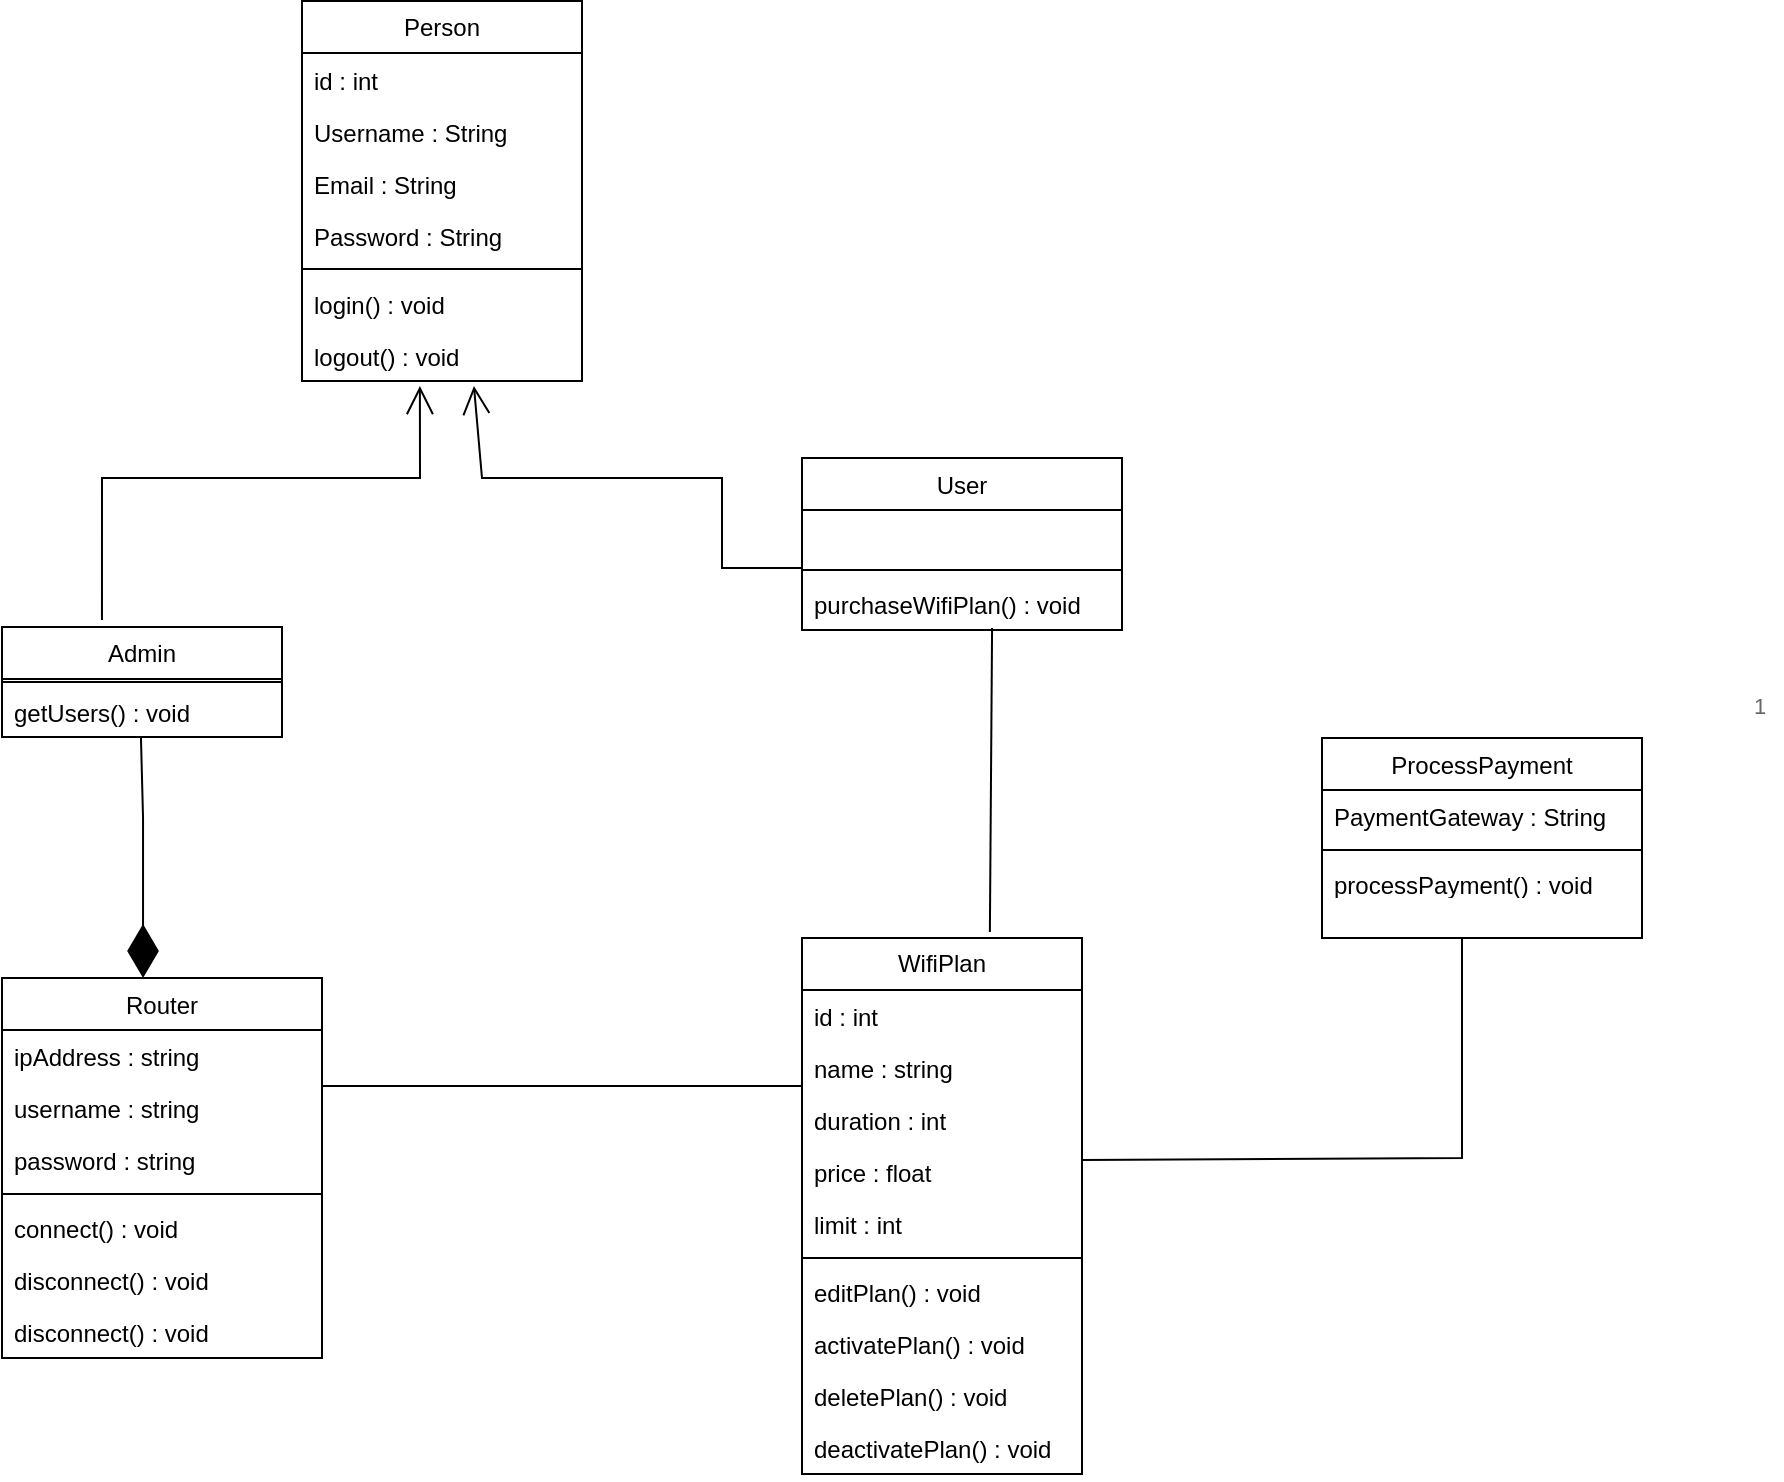 <mxfile version="24.0.7" type="github">
  <diagram id="C5RBs43oDa-KdzZeNtuy" name="Page-1">
    <mxGraphModel dx="1945" dy="474" grid="1" gridSize="10" guides="1" tooltips="1" connect="1" arrows="1" fold="1" page="1" pageScale="1" pageWidth="827" pageHeight="1169" math="0" shadow="0">
      <root>
        <mxCell id="WIyWlLk6GJQsqaUBKTNV-0" />
        <mxCell id="WIyWlLk6GJQsqaUBKTNV-1" parent="WIyWlLk6GJQsqaUBKTNV-0" />
        <mxCell id="zkfFHV4jXpPFQw0GAbJ--6" value="ProcessPayment" style="swimlane;fontStyle=0;align=center;verticalAlign=top;childLayout=stackLayout;horizontal=1;startSize=26;horizontalStack=0;resizeParent=1;resizeLast=0;collapsible=1;marginBottom=0;rounded=0;shadow=0;strokeWidth=1;" parent="WIyWlLk6GJQsqaUBKTNV-1" vertex="1">
          <mxGeometry x="570" y="470" width="160" height="100" as="geometry">
            <mxRectangle x="130" y="380" width="160" height="26" as="alternateBounds" />
          </mxGeometry>
        </mxCell>
        <mxCell id="zkfFHV4jXpPFQw0GAbJ--7" value="PaymentGateway : String" style="text;align=left;verticalAlign=top;spacingLeft=4;spacingRight=4;overflow=hidden;rotatable=0;points=[[0,0.5],[1,0.5]];portConstraint=eastwest;" parent="zkfFHV4jXpPFQw0GAbJ--6" vertex="1">
          <mxGeometry y="26" width="160" height="26" as="geometry" />
        </mxCell>
        <mxCell id="9uX3dVJVeH_U7OIKjfUG-26" value="" style="line;strokeWidth=1;fillColor=none;align=left;verticalAlign=middle;spacingTop=-1;spacingLeft=3;spacingRight=3;rotatable=0;labelPosition=right;points=[];portConstraint=eastwest;strokeColor=inherit;" parent="zkfFHV4jXpPFQw0GAbJ--6" vertex="1">
          <mxGeometry y="52" width="160" height="8" as="geometry" />
        </mxCell>
        <mxCell id="9uX3dVJVeH_U7OIKjfUG-25" value="processPayment() : void" style="text;align=left;verticalAlign=top;spacingLeft=4;spacingRight=4;overflow=hidden;rotatable=0;points=[[0,0.5],[1,0.5]];portConstraint=eastwest;rounded=0;shadow=0;html=0;" parent="zkfFHV4jXpPFQw0GAbJ--6" vertex="1">
          <mxGeometry y="60" width="160" height="16" as="geometry" />
        </mxCell>
        <mxCell id="zkfFHV4jXpPFQw0GAbJ--13" value="User" style="swimlane;fontStyle=0;align=center;verticalAlign=top;childLayout=stackLayout;horizontal=1;startSize=26;horizontalStack=0;resizeParent=1;resizeLast=0;collapsible=1;marginBottom=0;rounded=0;shadow=0;strokeWidth=1;" parent="WIyWlLk6GJQsqaUBKTNV-1" vertex="1">
          <mxGeometry x="310" y="330" width="160" height="86" as="geometry">
            <mxRectangle x="340" y="380" width="170" height="26" as="alternateBounds" />
          </mxGeometry>
        </mxCell>
        <mxCell id="zkfFHV4jXpPFQw0GAbJ--14" value="&#xa;" style="text;align=left;verticalAlign=top;spacingLeft=4;spacingRight=4;overflow=hidden;rotatable=0;points=[[0,0.5],[1,0.5]];portConstraint=eastwest;" parent="zkfFHV4jXpPFQw0GAbJ--13" vertex="1">
          <mxGeometry y="26" width="160" height="26" as="geometry" />
        </mxCell>
        <mxCell id="zkfFHV4jXpPFQw0GAbJ--15" value="" style="line;html=1;strokeWidth=1;align=left;verticalAlign=middle;spacingTop=-1;spacingLeft=3;spacingRight=3;rotatable=0;labelPosition=right;points=[];portConstraint=eastwest;" parent="zkfFHV4jXpPFQw0GAbJ--13" vertex="1">
          <mxGeometry y="52" width="160" height="8" as="geometry" />
        </mxCell>
        <mxCell id="9uX3dVJVeH_U7OIKjfUG-13" value="purchaseWifiPlan() : void" style="text;align=left;verticalAlign=top;spacingLeft=4;spacingRight=4;overflow=hidden;rotatable=0;points=[[0,0.5],[1,0.5]];portConstraint=eastwest;" parent="zkfFHV4jXpPFQw0GAbJ--13" vertex="1">
          <mxGeometry y="60" width="160" height="26" as="geometry" />
        </mxCell>
        <mxCell id="zkfFHV4jXpPFQw0GAbJ--17" value="Router" style="swimlane;fontStyle=0;align=center;verticalAlign=top;childLayout=stackLayout;horizontal=1;startSize=26;horizontalStack=0;resizeParent=1;resizeLast=0;collapsible=1;marginBottom=0;rounded=0;shadow=0;strokeWidth=1;" parent="WIyWlLk6GJQsqaUBKTNV-1" vertex="1">
          <mxGeometry x="-90" y="590" width="160" height="190" as="geometry">
            <mxRectangle x="550" y="140" width="160" height="26" as="alternateBounds" />
          </mxGeometry>
        </mxCell>
        <mxCell id="zkfFHV4jXpPFQw0GAbJ--18" value="ipAddress : string" style="text;align=left;verticalAlign=top;spacingLeft=4;spacingRight=4;overflow=hidden;rotatable=0;points=[[0,0.5],[1,0.5]];portConstraint=eastwest;" parent="zkfFHV4jXpPFQw0GAbJ--17" vertex="1">
          <mxGeometry y="26" width="160" height="26" as="geometry" />
        </mxCell>
        <mxCell id="zkfFHV4jXpPFQw0GAbJ--19" value="username : string" style="text;align=left;verticalAlign=top;spacingLeft=4;spacingRight=4;overflow=hidden;rotatable=0;points=[[0,0.5],[1,0.5]];portConstraint=eastwest;rounded=0;shadow=0;html=0;" parent="zkfFHV4jXpPFQw0GAbJ--17" vertex="1">
          <mxGeometry y="52" width="160" height="26" as="geometry" />
        </mxCell>
        <mxCell id="zkfFHV4jXpPFQw0GAbJ--20" value="password : string" style="text;align=left;verticalAlign=top;spacingLeft=4;spacingRight=4;overflow=hidden;rotatable=0;points=[[0,0.5],[1,0.5]];portConstraint=eastwest;rounded=0;shadow=0;html=0;" parent="zkfFHV4jXpPFQw0GAbJ--17" vertex="1">
          <mxGeometry y="78" width="160" height="26" as="geometry" />
        </mxCell>
        <mxCell id="zkfFHV4jXpPFQw0GAbJ--23" value="" style="line;html=1;strokeWidth=1;align=left;verticalAlign=middle;spacingTop=-1;spacingLeft=3;spacingRight=3;rotatable=0;labelPosition=right;points=[];portConstraint=eastwest;" parent="zkfFHV4jXpPFQw0GAbJ--17" vertex="1">
          <mxGeometry y="104" width="160" height="8" as="geometry" />
        </mxCell>
        <mxCell id="9uX3dVJVeH_U7OIKjfUG-34" value="connect() : void" style="text;align=left;verticalAlign=top;spacingLeft=4;spacingRight=4;overflow=hidden;rotatable=0;points=[[0,0.5],[1,0.5]];portConstraint=eastwest;" parent="zkfFHV4jXpPFQw0GAbJ--17" vertex="1">
          <mxGeometry y="112" width="160" height="26" as="geometry" />
        </mxCell>
        <mxCell id="9uX3dVJVeH_U7OIKjfUG-35" value="disconnect() : void" style="text;align=left;verticalAlign=top;spacingLeft=4;spacingRight=4;overflow=hidden;rotatable=0;points=[[0,0.5],[1,0.5]];portConstraint=eastwest;" parent="zkfFHV4jXpPFQw0GAbJ--17" vertex="1">
          <mxGeometry y="138" width="160" height="26" as="geometry" />
        </mxCell>
        <mxCell id="VLZOkYgT-5NgddnIHIAe-8" value="disconnect() : void" style="text;align=left;verticalAlign=top;spacingLeft=4;spacingRight=4;overflow=hidden;rotatable=0;points=[[0,0.5],[1,0.5]];portConstraint=eastwest;" vertex="1" parent="zkfFHV4jXpPFQw0GAbJ--17">
          <mxGeometry y="164" width="160" height="26" as="geometry" />
        </mxCell>
        <mxCell id="9uX3dVJVeH_U7OIKjfUG-3" value="Person" style="swimlane;fontStyle=0;childLayout=stackLayout;horizontal=1;startSize=26;fillColor=none;horizontalStack=0;resizeParent=1;resizeParentMax=0;resizeLast=0;collapsible=1;marginBottom=0;whiteSpace=wrap;html=1;" parent="WIyWlLk6GJQsqaUBKTNV-1" vertex="1">
          <mxGeometry x="60" y="101.5" width="140" height="190" as="geometry" />
        </mxCell>
        <mxCell id="9uX3dVJVeH_U7OIKjfUG-4" value="id : int" style="text;strokeColor=none;fillColor=none;align=left;verticalAlign=top;spacingLeft=4;spacingRight=4;overflow=hidden;rotatable=0;points=[[0,0.5],[1,0.5]];portConstraint=eastwest;whiteSpace=wrap;html=1;" parent="9uX3dVJVeH_U7OIKjfUG-3" vertex="1">
          <mxGeometry y="26" width="140" height="26" as="geometry" />
        </mxCell>
        <mxCell id="9uX3dVJVeH_U7OIKjfUG-5" value="Username : String" style="text;strokeColor=none;fillColor=none;align=left;verticalAlign=top;spacingLeft=4;spacingRight=4;overflow=hidden;rotatable=0;points=[[0,0.5],[1,0.5]];portConstraint=eastwest;whiteSpace=wrap;html=1;" parent="9uX3dVJVeH_U7OIKjfUG-3" vertex="1">
          <mxGeometry y="52" width="140" height="26" as="geometry" />
        </mxCell>
        <mxCell id="9uX3dVJVeH_U7OIKjfUG-6" value="Email : String" style="text;strokeColor=none;fillColor=none;align=left;verticalAlign=top;spacingLeft=4;spacingRight=4;overflow=hidden;rotatable=0;points=[[0,0.5],[1,0.5]];portConstraint=eastwest;whiteSpace=wrap;html=1;" parent="9uX3dVJVeH_U7OIKjfUG-3" vertex="1">
          <mxGeometry y="78" width="140" height="26" as="geometry" />
        </mxCell>
        <mxCell id="9uX3dVJVeH_U7OIKjfUG-7" value="Password : String" style="text;strokeColor=none;fillColor=none;align=left;verticalAlign=top;spacingLeft=4;spacingRight=4;overflow=hidden;rotatable=0;points=[[0,0.5],[1,0.5]];portConstraint=eastwest;whiteSpace=wrap;html=1;" parent="9uX3dVJVeH_U7OIKjfUG-3" vertex="1">
          <mxGeometry y="104" width="140" height="26" as="geometry" />
        </mxCell>
        <mxCell id="9uX3dVJVeH_U7OIKjfUG-39" value="" style="line;strokeWidth=1;fillColor=none;align=left;verticalAlign=middle;spacingTop=-1;spacingLeft=3;spacingRight=3;rotatable=0;labelPosition=right;points=[];portConstraint=eastwest;strokeColor=inherit;" parent="9uX3dVJVeH_U7OIKjfUG-3" vertex="1">
          <mxGeometry y="130" width="140" height="8" as="geometry" />
        </mxCell>
        <mxCell id="9uX3dVJVeH_U7OIKjfUG-37" value="login() : void" style="text;strokeColor=none;fillColor=none;align=left;verticalAlign=top;spacingLeft=4;spacingRight=4;overflow=hidden;rotatable=0;points=[[0,0.5],[1,0.5]];portConstraint=eastwest;whiteSpace=wrap;html=1;" parent="9uX3dVJVeH_U7OIKjfUG-3" vertex="1">
          <mxGeometry y="138" width="140" height="26" as="geometry" />
        </mxCell>
        <mxCell id="9uX3dVJVeH_U7OIKjfUG-38" value="logout() : void" style="text;strokeColor=none;fillColor=none;align=left;verticalAlign=top;spacingLeft=4;spacingRight=4;overflow=hidden;rotatable=0;points=[[0,0.5],[1,0.5]];portConstraint=eastwest;whiteSpace=wrap;html=1;" parent="9uX3dVJVeH_U7OIKjfUG-3" vertex="1">
          <mxGeometry y="164" width="140" height="26" as="geometry" />
        </mxCell>
        <mxCell id="9uX3dVJVeH_U7OIKjfUG-14" value="Admin" style="swimlane;fontStyle=0;childLayout=stackLayout;horizontal=1;startSize=26;fillColor=none;horizontalStack=0;resizeParent=1;resizeParentMax=0;resizeLast=0;collapsible=1;marginBottom=0;whiteSpace=wrap;html=1;" parent="WIyWlLk6GJQsqaUBKTNV-1" vertex="1">
          <mxGeometry x="-90" y="414.5" width="140" height="55" as="geometry" />
        </mxCell>
        <mxCell id="9uX3dVJVeH_U7OIKjfUG-23" value="" style="line;strokeWidth=1;fillColor=none;align=left;verticalAlign=middle;spacingTop=-1;spacingLeft=3;spacingRight=3;rotatable=0;labelPosition=right;points=[];portConstraint=eastwest;strokeColor=inherit;" parent="9uX3dVJVeH_U7OIKjfUG-14" vertex="1">
          <mxGeometry y="26" width="140" height="3" as="geometry" />
        </mxCell>
        <mxCell id="9uX3dVJVeH_U7OIKjfUG-24" value="getUsers() : void" style="text;strokeColor=none;fillColor=none;align=left;verticalAlign=top;spacingLeft=4;spacingRight=4;overflow=hidden;rotatable=0;points=[[0,0.5],[1,0.5]];portConstraint=eastwest;whiteSpace=wrap;html=1;" parent="9uX3dVJVeH_U7OIKjfUG-14" vertex="1">
          <mxGeometry y="29" width="140" height="26" as="geometry" />
        </mxCell>
        <mxCell id="9uX3dVJVeH_U7OIKjfUG-19" value="WifiPlan" style="swimlane;fontStyle=0;childLayout=stackLayout;horizontal=1;startSize=26;fillColor=none;horizontalStack=0;resizeParent=1;resizeParentMax=0;resizeLast=0;collapsible=1;marginBottom=0;whiteSpace=wrap;html=1;" parent="WIyWlLk6GJQsqaUBKTNV-1" vertex="1">
          <mxGeometry x="310" y="570" width="140" height="268" as="geometry" />
        </mxCell>
        <mxCell id="9uX3dVJVeH_U7OIKjfUG-21" value="id : int&lt;div&gt;&lt;br&gt;&lt;/div&gt;&lt;div&gt;&lt;br&gt;&lt;/div&gt;" style="text;strokeColor=none;fillColor=none;align=left;verticalAlign=top;spacingLeft=4;spacingRight=4;overflow=hidden;rotatable=0;points=[[0,0.5],[1,0.5]];portConstraint=eastwest;whiteSpace=wrap;html=1;" parent="9uX3dVJVeH_U7OIKjfUG-19" vertex="1">
          <mxGeometry y="26" width="140" height="26" as="geometry" />
        </mxCell>
        <mxCell id="VLZOkYgT-5NgddnIHIAe-0" value="&lt;div&gt;name : string&lt;/div&gt;" style="text;strokeColor=none;fillColor=none;align=left;verticalAlign=top;spacingLeft=4;spacingRight=4;overflow=hidden;rotatable=0;points=[[0,0.5],[1,0.5]];portConstraint=eastwest;whiteSpace=wrap;html=1;" vertex="1" parent="9uX3dVJVeH_U7OIKjfUG-19">
          <mxGeometry y="52" width="140" height="26" as="geometry" />
        </mxCell>
        <mxCell id="VLZOkYgT-5NgddnIHIAe-1" value="duration : int" style="text;strokeColor=none;fillColor=none;align=left;verticalAlign=top;spacingLeft=4;spacingRight=4;overflow=hidden;rotatable=0;points=[[0,0.5],[1,0.5]];portConstraint=eastwest;whiteSpace=wrap;html=1;" vertex="1" parent="9uX3dVJVeH_U7OIKjfUG-19">
          <mxGeometry y="78" width="140" height="26" as="geometry" />
        </mxCell>
        <mxCell id="VLZOkYgT-5NgddnIHIAe-2" value="price : float" style="text;strokeColor=none;fillColor=none;align=left;verticalAlign=top;spacingLeft=4;spacingRight=4;overflow=hidden;rotatable=0;points=[[0,0.5],[1,0.5]];portConstraint=eastwest;whiteSpace=wrap;html=1;" vertex="1" parent="9uX3dVJVeH_U7OIKjfUG-19">
          <mxGeometry y="104" width="140" height="26" as="geometry" />
        </mxCell>
        <mxCell id="VLZOkYgT-5NgddnIHIAe-3" value="limit : int" style="text;strokeColor=none;fillColor=none;align=left;verticalAlign=top;spacingLeft=4;spacingRight=4;overflow=hidden;rotatable=0;points=[[0,0.5],[1,0.5]];portConstraint=eastwest;whiteSpace=wrap;html=1;" vertex="1" parent="9uX3dVJVeH_U7OIKjfUG-19">
          <mxGeometry y="130" width="140" height="26" as="geometry" />
        </mxCell>
        <mxCell id="9uX3dVJVeH_U7OIKjfUG-36" value="" style="line;strokeWidth=1;fillColor=none;align=left;verticalAlign=middle;spacingTop=-1;spacingLeft=3;spacingRight=3;rotatable=0;labelPosition=right;points=[];portConstraint=eastwest;strokeColor=inherit;" parent="9uX3dVJVeH_U7OIKjfUG-19" vertex="1">
          <mxGeometry y="156" width="140" height="8" as="geometry" />
        </mxCell>
        <mxCell id="VLZOkYgT-5NgddnIHIAe-4" value="editPlan() : void" style="text;strokeColor=none;fillColor=none;align=left;verticalAlign=top;spacingLeft=4;spacingRight=4;overflow=hidden;rotatable=0;points=[[0,0.5],[1,0.5]];portConstraint=eastwest;whiteSpace=wrap;html=1;" vertex="1" parent="9uX3dVJVeH_U7OIKjfUG-19">
          <mxGeometry y="164" width="140" height="26" as="geometry" />
        </mxCell>
        <mxCell id="VLZOkYgT-5NgddnIHIAe-5" value="activatePlan() : void" style="text;strokeColor=none;fillColor=none;align=left;verticalAlign=top;spacingLeft=4;spacingRight=4;overflow=hidden;rotatable=0;points=[[0,0.5],[1,0.5]];portConstraint=eastwest;whiteSpace=wrap;html=1;" vertex="1" parent="9uX3dVJVeH_U7OIKjfUG-19">
          <mxGeometry y="190" width="140" height="26" as="geometry" />
        </mxCell>
        <mxCell id="VLZOkYgT-5NgddnIHIAe-6" value="deletePlan() : void" style="text;strokeColor=none;fillColor=none;align=left;verticalAlign=top;spacingLeft=4;spacingRight=4;overflow=hidden;rotatable=0;points=[[0,0.5],[1,0.5]];portConstraint=eastwest;whiteSpace=wrap;html=1;" vertex="1" parent="9uX3dVJVeH_U7OIKjfUG-19">
          <mxGeometry y="216" width="140" height="26" as="geometry" />
        </mxCell>
        <mxCell id="VLZOkYgT-5NgddnIHIAe-7" value="deactivatePlan() : void" style="text;strokeColor=none;fillColor=none;align=left;verticalAlign=top;spacingLeft=4;spacingRight=4;overflow=hidden;rotatable=0;points=[[0,0.5],[1,0.5]];portConstraint=eastwest;whiteSpace=wrap;html=1;" vertex="1" parent="9uX3dVJVeH_U7OIKjfUG-19">
          <mxGeometry y="242" width="140" height="26" as="geometry" />
        </mxCell>
        <mxCell id="9uX3dVJVeH_U7OIKjfUG-57" value="1" style="strokeWidth=1;shadow=0;dashed=0;align=center;html=1;shape=mxgraph.mockup.text.textBox;fontColor=#666666;align=left;fontSize=11;spacingLeft=4;spacingTop=-3;whiteSpace=wrap;strokeColor=none;mainText=;fillColor=none;" parent="WIyWlLk6GJQsqaUBKTNV-1" vertex="1">
          <mxGeometry x="780" y="445" width="20" height="20" as="geometry" />
        </mxCell>
        <mxCell id="VLZOkYgT-5NgddnIHIAe-9" value="" style="endArrow=open;endFill=1;endSize=12;html=1;rounded=0;entryX=0.421;entryY=1.096;entryDx=0;entryDy=0;entryPerimeter=0;exitX=0.357;exitY=-0.064;exitDx=0;exitDy=0;exitPerimeter=0;" edge="1" parent="WIyWlLk6GJQsqaUBKTNV-1" source="9uX3dVJVeH_U7OIKjfUG-14" target="9uX3dVJVeH_U7OIKjfUG-38">
          <mxGeometry width="160" relative="1" as="geometry">
            <mxPoint x="-30" y="410" as="sourcePoint" />
            <mxPoint x="130" y="410" as="targetPoint" />
            <Array as="points">
              <mxPoint x="-40" y="340" />
              <mxPoint x="119" y="340" />
            </Array>
          </mxGeometry>
        </mxCell>
        <mxCell id="VLZOkYgT-5NgddnIHIAe-10" value="" style="endArrow=open;endFill=1;endSize=12;html=1;rounded=0;entryX=0.614;entryY=1.096;entryDx=0;entryDy=0;entryPerimeter=0;exitX=0;exitY=1.115;exitDx=0;exitDy=0;exitPerimeter=0;" edge="1" parent="WIyWlLk6GJQsqaUBKTNV-1" source="zkfFHV4jXpPFQw0GAbJ--14" target="9uX3dVJVeH_U7OIKjfUG-38">
          <mxGeometry width="160" relative="1" as="geometry">
            <mxPoint x="270" y="420" as="sourcePoint" />
            <mxPoint x="160" y="340" as="targetPoint" />
            <Array as="points">
              <mxPoint x="270" y="385" />
              <mxPoint x="270" y="340" />
              <mxPoint x="150" y="340" />
            </Array>
          </mxGeometry>
        </mxCell>
        <mxCell id="VLZOkYgT-5NgddnIHIAe-11" value="" style="endArrow=diamondThin;endFill=1;endSize=24;html=1;rounded=0;exitX=0.564;exitY=1.019;exitDx=0;exitDy=0;exitPerimeter=0;" edge="1" parent="WIyWlLk6GJQsqaUBKTNV-1">
          <mxGeometry width="160" relative="1" as="geometry">
            <mxPoint x="-20.52" y="470.004" as="sourcePoint" />
            <mxPoint x="-19.48" y="590.01" as="targetPoint" />
            <Array as="points">
              <mxPoint x="-19.48" y="510.01" />
            </Array>
          </mxGeometry>
        </mxCell>
        <mxCell id="VLZOkYgT-5NgddnIHIAe-13" value="" style="line;strokeWidth=1;fillColor=none;align=left;verticalAlign=middle;spacingTop=-1;spacingLeft=3;spacingRight=3;rotatable=0;labelPosition=right;points=[];portConstraint=eastwest;strokeColor=inherit;" vertex="1" parent="WIyWlLk6GJQsqaUBKTNV-1">
          <mxGeometry x="70" y="640" width="240" height="8" as="geometry" />
        </mxCell>
        <mxCell id="VLZOkYgT-5NgddnIHIAe-15" value="" style="endArrow=none;html=1;rounded=0;exitX=0.671;exitY=-0.011;exitDx=0;exitDy=0;exitPerimeter=0;entryX=0.594;entryY=0.962;entryDx=0;entryDy=0;entryPerimeter=0;" edge="1" parent="WIyWlLk6GJQsqaUBKTNV-1" source="9uX3dVJVeH_U7OIKjfUG-19" target="9uX3dVJVeH_U7OIKjfUG-13">
          <mxGeometry width="50" height="50" relative="1" as="geometry">
            <mxPoint x="390" y="560" as="sourcePoint" />
            <mxPoint x="400" y="416" as="targetPoint" />
          </mxGeometry>
        </mxCell>
        <mxCell id="VLZOkYgT-5NgddnIHIAe-16" value="" style="endArrow=none;html=1;rounded=0;exitX=1;exitY=0.269;exitDx=0;exitDy=0;exitPerimeter=0;" edge="1" parent="WIyWlLk6GJQsqaUBKTNV-1" source="VLZOkYgT-5NgddnIHIAe-2">
          <mxGeometry width="50" height="50" relative="1" as="geometry">
            <mxPoint x="500" y="690" as="sourcePoint" />
            <mxPoint x="640" y="570" as="targetPoint" />
            <Array as="points">
              <mxPoint x="640" y="680" />
            </Array>
          </mxGeometry>
        </mxCell>
      </root>
    </mxGraphModel>
  </diagram>
</mxfile>
